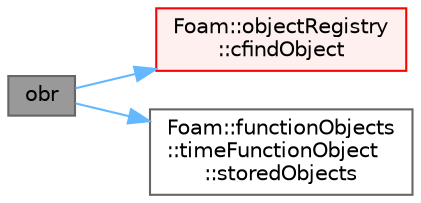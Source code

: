 digraph "obr"
{
 // LATEX_PDF_SIZE
  bgcolor="transparent";
  edge [fontname=Helvetica,fontsize=10,labelfontname=Helvetica,labelfontsize=10];
  node [fontname=Helvetica,fontsize=10,shape=box,height=0.2,width=0.4];
  rankdir="LR";
  Node1 [id="Node000001",label="obr",height=0.2,width=0.4,color="gray40", fillcolor="grey60", style="filled", fontcolor="black",tooltip=" "];
  Node1 -> Node2 [id="edge1_Node000001_Node000002",color="steelblue1",style="solid",tooltip=" "];
  Node2 [id="Node000002",label="Foam::objectRegistry\l::cfindObject",height=0.2,width=0.4,color="red", fillcolor="#FFF0F0", style="filled",URL="$classFoam_1_1objectRegistry.html#ad3c20046212ae305bb7eaedb1dbdbf72",tooltip=" "];
  Node1 -> Node4 [id="edge2_Node000001_Node000004",color="steelblue1",style="solid",tooltip=" "];
  Node4 [id="Node000004",label="Foam::functionObjects\l::timeFunctionObject\l::storedObjects",height=0.2,width=0.4,color="grey40", fillcolor="white", style="filled",URL="$classFoam_1_1functionObjects_1_1timeFunctionObject.html#a4fe4a4bf2843bf1da501917cdb25a9b5",tooltip=" "];
}
